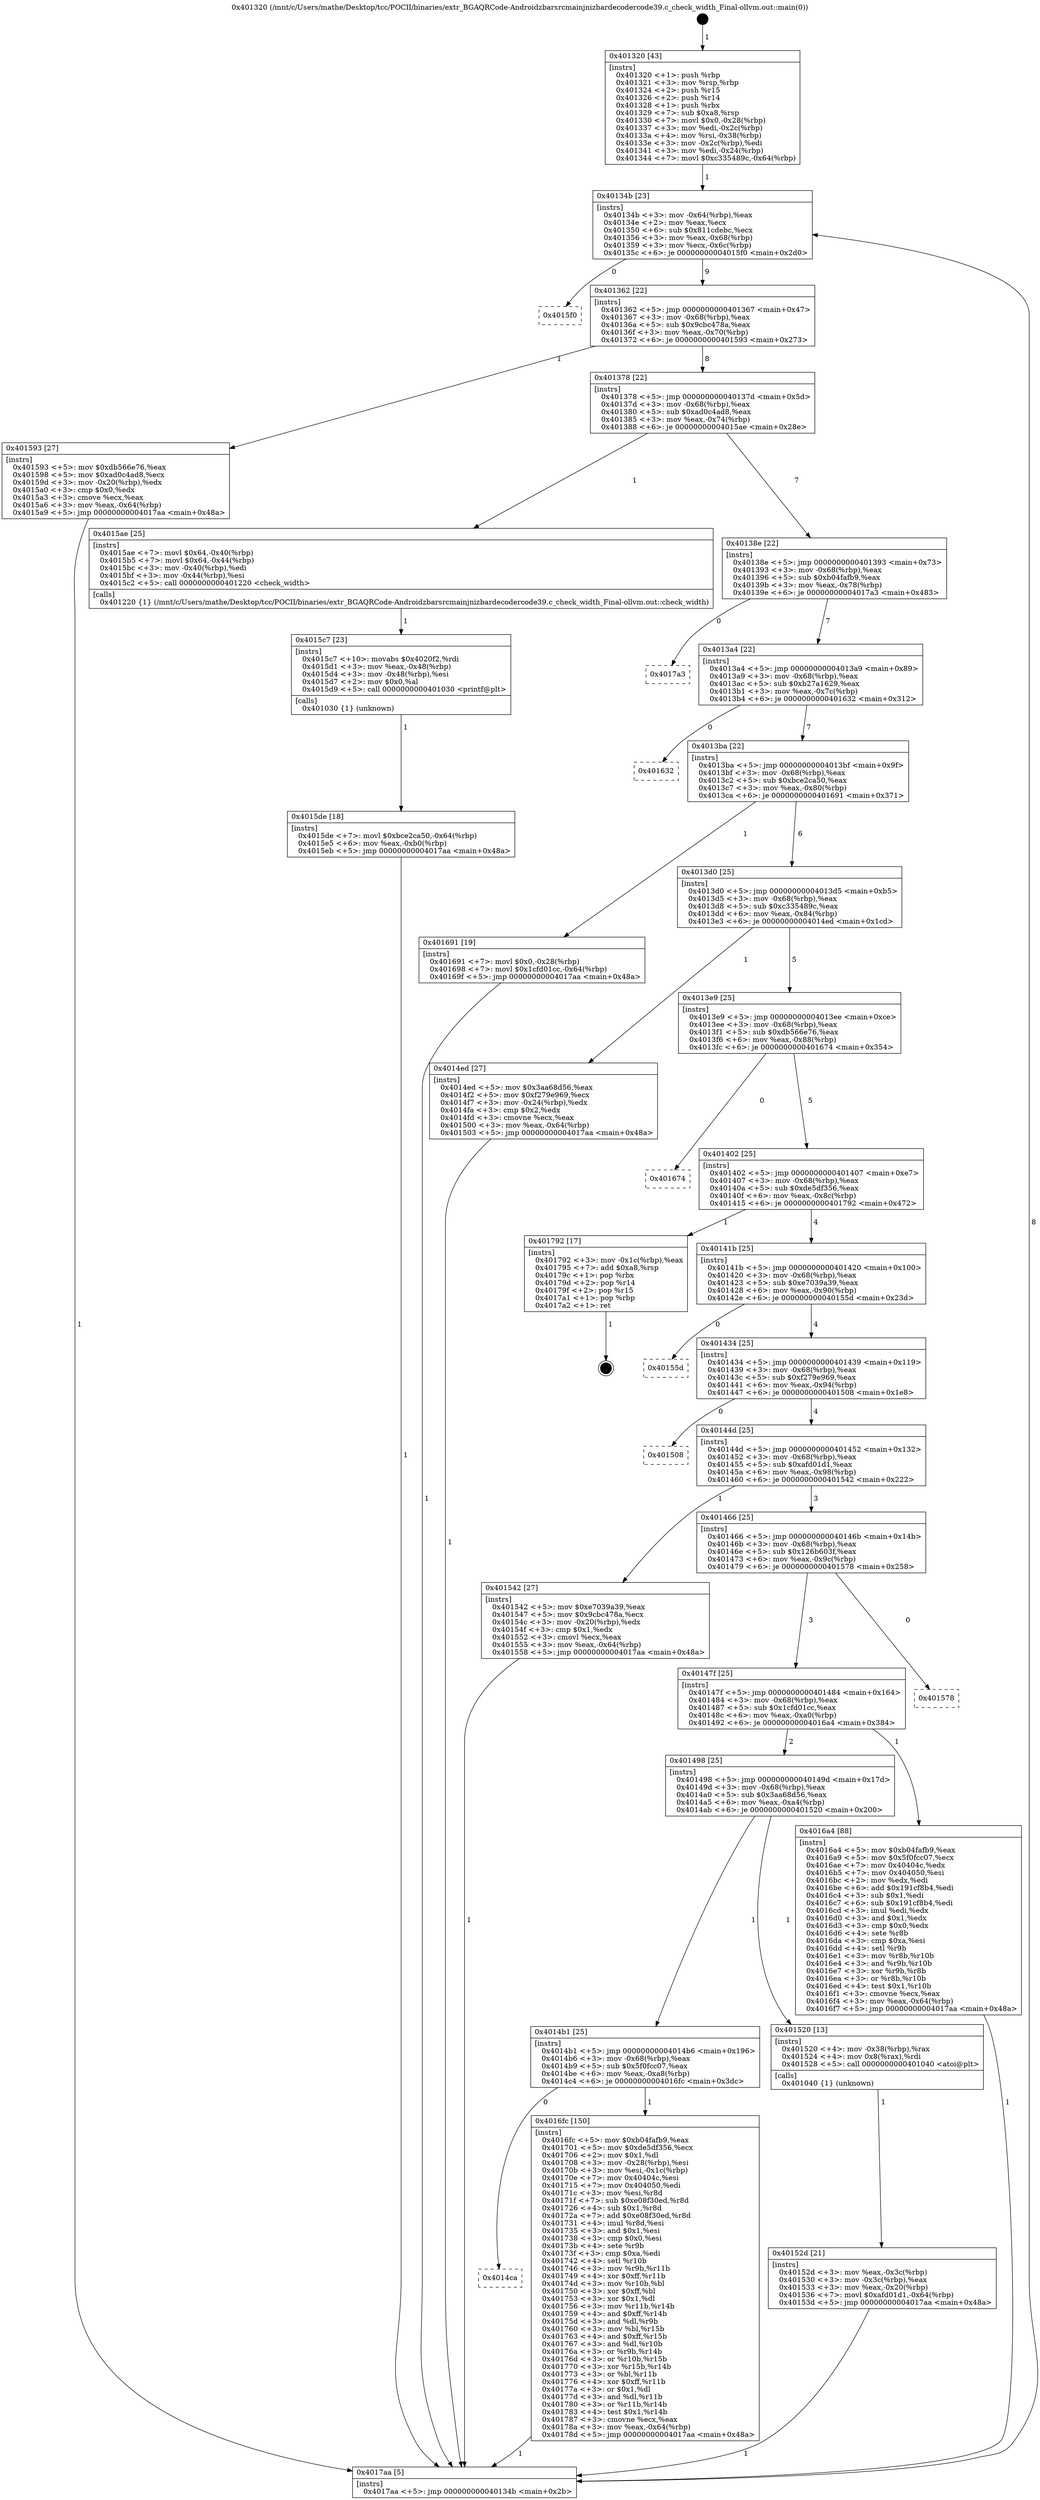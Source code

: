 digraph "0x401320" {
  label = "0x401320 (/mnt/c/Users/mathe/Desktop/tcc/POCII/binaries/extr_BGAQRCode-Androidzbarsrcmainjnizbardecodercode39.c_check_width_Final-ollvm.out::main(0))"
  labelloc = "t"
  node[shape=record]

  Entry [label="",width=0.3,height=0.3,shape=circle,fillcolor=black,style=filled]
  "0x40134b" [label="{
     0x40134b [23]\l
     | [instrs]\l
     &nbsp;&nbsp;0x40134b \<+3\>: mov -0x64(%rbp),%eax\l
     &nbsp;&nbsp;0x40134e \<+2\>: mov %eax,%ecx\l
     &nbsp;&nbsp;0x401350 \<+6\>: sub $0x811cdebc,%ecx\l
     &nbsp;&nbsp;0x401356 \<+3\>: mov %eax,-0x68(%rbp)\l
     &nbsp;&nbsp;0x401359 \<+3\>: mov %ecx,-0x6c(%rbp)\l
     &nbsp;&nbsp;0x40135c \<+6\>: je 00000000004015f0 \<main+0x2d0\>\l
  }"]
  "0x4015f0" [label="{
     0x4015f0\l
  }", style=dashed]
  "0x401362" [label="{
     0x401362 [22]\l
     | [instrs]\l
     &nbsp;&nbsp;0x401362 \<+5\>: jmp 0000000000401367 \<main+0x47\>\l
     &nbsp;&nbsp;0x401367 \<+3\>: mov -0x68(%rbp),%eax\l
     &nbsp;&nbsp;0x40136a \<+5\>: sub $0x9cbc478a,%eax\l
     &nbsp;&nbsp;0x40136f \<+3\>: mov %eax,-0x70(%rbp)\l
     &nbsp;&nbsp;0x401372 \<+6\>: je 0000000000401593 \<main+0x273\>\l
  }"]
  Exit [label="",width=0.3,height=0.3,shape=circle,fillcolor=black,style=filled,peripheries=2]
  "0x401593" [label="{
     0x401593 [27]\l
     | [instrs]\l
     &nbsp;&nbsp;0x401593 \<+5\>: mov $0xdb566e76,%eax\l
     &nbsp;&nbsp;0x401598 \<+5\>: mov $0xad0c4ad8,%ecx\l
     &nbsp;&nbsp;0x40159d \<+3\>: mov -0x20(%rbp),%edx\l
     &nbsp;&nbsp;0x4015a0 \<+3\>: cmp $0x0,%edx\l
     &nbsp;&nbsp;0x4015a3 \<+3\>: cmove %ecx,%eax\l
     &nbsp;&nbsp;0x4015a6 \<+3\>: mov %eax,-0x64(%rbp)\l
     &nbsp;&nbsp;0x4015a9 \<+5\>: jmp 00000000004017aa \<main+0x48a\>\l
  }"]
  "0x401378" [label="{
     0x401378 [22]\l
     | [instrs]\l
     &nbsp;&nbsp;0x401378 \<+5\>: jmp 000000000040137d \<main+0x5d\>\l
     &nbsp;&nbsp;0x40137d \<+3\>: mov -0x68(%rbp),%eax\l
     &nbsp;&nbsp;0x401380 \<+5\>: sub $0xad0c4ad8,%eax\l
     &nbsp;&nbsp;0x401385 \<+3\>: mov %eax,-0x74(%rbp)\l
     &nbsp;&nbsp;0x401388 \<+6\>: je 00000000004015ae \<main+0x28e\>\l
  }"]
  "0x4014ca" [label="{
     0x4014ca\l
  }", style=dashed]
  "0x4015ae" [label="{
     0x4015ae [25]\l
     | [instrs]\l
     &nbsp;&nbsp;0x4015ae \<+7\>: movl $0x64,-0x40(%rbp)\l
     &nbsp;&nbsp;0x4015b5 \<+7\>: movl $0x64,-0x44(%rbp)\l
     &nbsp;&nbsp;0x4015bc \<+3\>: mov -0x40(%rbp),%edi\l
     &nbsp;&nbsp;0x4015bf \<+3\>: mov -0x44(%rbp),%esi\l
     &nbsp;&nbsp;0x4015c2 \<+5\>: call 0000000000401220 \<check_width\>\l
     | [calls]\l
     &nbsp;&nbsp;0x401220 \{1\} (/mnt/c/Users/mathe/Desktop/tcc/POCII/binaries/extr_BGAQRCode-Androidzbarsrcmainjnizbardecodercode39.c_check_width_Final-ollvm.out::check_width)\l
  }"]
  "0x40138e" [label="{
     0x40138e [22]\l
     | [instrs]\l
     &nbsp;&nbsp;0x40138e \<+5\>: jmp 0000000000401393 \<main+0x73\>\l
     &nbsp;&nbsp;0x401393 \<+3\>: mov -0x68(%rbp),%eax\l
     &nbsp;&nbsp;0x401396 \<+5\>: sub $0xb04fafb9,%eax\l
     &nbsp;&nbsp;0x40139b \<+3\>: mov %eax,-0x78(%rbp)\l
     &nbsp;&nbsp;0x40139e \<+6\>: je 00000000004017a3 \<main+0x483\>\l
  }"]
  "0x4016fc" [label="{
     0x4016fc [150]\l
     | [instrs]\l
     &nbsp;&nbsp;0x4016fc \<+5\>: mov $0xb04fafb9,%eax\l
     &nbsp;&nbsp;0x401701 \<+5\>: mov $0xde5df356,%ecx\l
     &nbsp;&nbsp;0x401706 \<+2\>: mov $0x1,%dl\l
     &nbsp;&nbsp;0x401708 \<+3\>: mov -0x28(%rbp),%esi\l
     &nbsp;&nbsp;0x40170b \<+3\>: mov %esi,-0x1c(%rbp)\l
     &nbsp;&nbsp;0x40170e \<+7\>: mov 0x40404c,%esi\l
     &nbsp;&nbsp;0x401715 \<+7\>: mov 0x404050,%edi\l
     &nbsp;&nbsp;0x40171c \<+3\>: mov %esi,%r8d\l
     &nbsp;&nbsp;0x40171f \<+7\>: sub $0xe08f30ed,%r8d\l
     &nbsp;&nbsp;0x401726 \<+4\>: sub $0x1,%r8d\l
     &nbsp;&nbsp;0x40172a \<+7\>: add $0xe08f30ed,%r8d\l
     &nbsp;&nbsp;0x401731 \<+4\>: imul %r8d,%esi\l
     &nbsp;&nbsp;0x401735 \<+3\>: and $0x1,%esi\l
     &nbsp;&nbsp;0x401738 \<+3\>: cmp $0x0,%esi\l
     &nbsp;&nbsp;0x40173b \<+4\>: sete %r9b\l
     &nbsp;&nbsp;0x40173f \<+3\>: cmp $0xa,%edi\l
     &nbsp;&nbsp;0x401742 \<+4\>: setl %r10b\l
     &nbsp;&nbsp;0x401746 \<+3\>: mov %r9b,%r11b\l
     &nbsp;&nbsp;0x401749 \<+4\>: xor $0xff,%r11b\l
     &nbsp;&nbsp;0x40174d \<+3\>: mov %r10b,%bl\l
     &nbsp;&nbsp;0x401750 \<+3\>: xor $0xff,%bl\l
     &nbsp;&nbsp;0x401753 \<+3\>: xor $0x1,%dl\l
     &nbsp;&nbsp;0x401756 \<+3\>: mov %r11b,%r14b\l
     &nbsp;&nbsp;0x401759 \<+4\>: and $0xff,%r14b\l
     &nbsp;&nbsp;0x40175d \<+3\>: and %dl,%r9b\l
     &nbsp;&nbsp;0x401760 \<+3\>: mov %bl,%r15b\l
     &nbsp;&nbsp;0x401763 \<+4\>: and $0xff,%r15b\l
     &nbsp;&nbsp;0x401767 \<+3\>: and %dl,%r10b\l
     &nbsp;&nbsp;0x40176a \<+3\>: or %r9b,%r14b\l
     &nbsp;&nbsp;0x40176d \<+3\>: or %r10b,%r15b\l
     &nbsp;&nbsp;0x401770 \<+3\>: xor %r15b,%r14b\l
     &nbsp;&nbsp;0x401773 \<+3\>: or %bl,%r11b\l
     &nbsp;&nbsp;0x401776 \<+4\>: xor $0xff,%r11b\l
     &nbsp;&nbsp;0x40177a \<+3\>: or $0x1,%dl\l
     &nbsp;&nbsp;0x40177d \<+3\>: and %dl,%r11b\l
     &nbsp;&nbsp;0x401780 \<+3\>: or %r11b,%r14b\l
     &nbsp;&nbsp;0x401783 \<+4\>: test $0x1,%r14b\l
     &nbsp;&nbsp;0x401787 \<+3\>: cmovne %ecx,%eax\l
     &nbsp;&nbsp;0x40178a \<+3\>: mov %eax,-0x64(%rbp)\l
     &nbsp;&nbsp;0x40178d \<+5\>: jmp 00000000004017aa \<main+0x48a\>\l
  }"]
  "0x4017a3" [label="{
     0x4017a3\l
  }", style=dashed]
  "0x4013a4" [label="{
     0x4013a4 [22]\l
     | [instrs]\l
     &nbsp;&nbsp;0x4013a4 \<+5\>: jmp 00000000004013a9 \<main+0x89\>\l
     &nbsp;&nbsp;0x4013a9 \<+3\>: mov -0x68(%rbp),%eax\l
     &nbsp;&nbsp;0x4013ac \<+5\>: sub $0xb27a1629,%eax\l
     &nbsp;&nbsp;0x4013b1 \<+3\>: mov %eax,-0x7c(%rbp)\l
     &nbsp;&nbsp;0x4013b4 \<+6\>: je 0000000000401632 \<main+0x312\>\l
  }"]
  "0x4015de" [label="{
     0x4015de [18]\l
     | [instrs]\l
     &nbsp;&nbsp;0x4015de \<+7\>: movl $0xbce2ca50,-0x64(%rbp)\l
     &nbsp;&nbsp;0x4015e5 \<+6\>: mov %eax,-0xb0(%rbp)\l
     &nbsp;&nbsp;0x4015eb \<+5\>: jmp 00000000004017aa \<main+0x48a\>\l
  }"]
  "0x401632" [label="{
     0x401632\l
  }", style=dashed]
  "0x4013ba" [label="{
     0x4013ba [22]\l
     | [instrs]\l
     &nbsp;&nbsp;0x4013ba \<+5\>: jmp 00000000004013bf \<main+0x9f\>\l
     &nbsp;&nbsp;0x4013bf \<+3\>: mov -0x68(%rbp),%eax\l
     &nbsp;&nbsp;0x4013c2 \<+5\>: sub $0xbce2ca50,%eax\l
     &nbsp;&nbsp;0x4013c7 \<+3\>: mov %eax,-0x80(%rbp)\l
     &nbsp;&nbsp;0x4013ca \<+6\>: je 0000000000401691 \<main+0x371\>\l
  }"]
  "0x4015c7" [label="{
     0x4015c7 [23]\l
     | [instrs]\l
     &nbsp;&nbsp;0x4015c7 \<+10\>: movabs $0x4020f2,%rdi\l
     &nbsp;&nbsp;0x4015d1 \<+3\>: mov %eax,-0x48(%rbp)\l
     &nbsp;&nbsp;0x4015d4 \<+3\>: mov -0x48(%rbp),%esi\l
     &nbsp;&nbsp;0x4015d7 \<+2\>: mov $0x0,%al\l
     &nbsp;&nbsp;0x4015d9 \<+5\>: call 0000000000401030 \<printf@plt\>\l
     | [calls]\l
     &nbsp;&nbsp;0x401030 \{1\} (unknown)\l
  }"]
  "0x401691" [label="{
     0x401691 [19]\l
     | [instrs]\l
     &nbsp;&nbsp;0x401691 \<+7\>: movl $0x0,-0x28(%rbp)\l
     &nbsp;&nbsp;0x401698 \<+7\>: movl $0x1cfd01cc,-0x64(%rbp)\l
     &nbsp;&nbsp;0x40169f \<+5\>: jmp 00000000004017aa \<main+0x48a\>\l
  }"]
  "0x4013d0" [label="{
     0x4013d0 [25]\l
     | [instrs]\l
     &nbsp;&nbsp;0x4013d0 \<+5\>: jmp 00000000004013d5 \<main+0xb5\>\l
     &nbsp;&nbsp;0x4013d5 \<+3\>: mov -0x68(%rbp),%eax\l
     &nbsp;&nbsp;0x4013d8 \<+5\>: sub $0xc335489c,%eax\l
     &nbsp;&nbsp;0x4013dd \<+6\>: mov %eax,-0x84(%rbp)\l
     &nbsp;&nbsp;0x4013e3 \<+6\>: je 00000000004014ed \<main+0x1cd\>\l
  }"]
  "0x40152d" [label="{
     0x40152d [21]\l
     | [instrs]\l
     &nbsp;&nbsp;0x40152d \<+3\>: mov %eax,-0x3c(%rbp)\l
     &nbsp;&nbsp;0x401530 \<+3\>: mov -0x3c(%rbp),%eax\l
     &nbsp;&nbsp;0x401533 \<+3\>: mov %eax,-0x20(%rbp)\l
     &nbsp;&nbsp;0x401536 \<+7\>: movl $0xafd01d1,-0x64(%rbp)\l
     &nbsp;&nbsp;0x40153d \<+5\>: jmp 00000000004017aa \<main+0x48a\>\l
  }"]
  "0x4014ed" [label="{
     0x4014ed [27]\l
     | [instrs]\l
     &nbsp;&nbsp;0x4014ed \<+5\>: mov $0x3aa68d56,%eax\l
     &nbsp;&nbsp;0x4014f2 \<+5\>: mov $0xf279e969,%ecx\l
     &nbsp;&nbsp;0x4014f7 \<+3\>: mov -0x24(%rbp),%edx\l
     &nbsp;&nbsp;0x4014fa \<+3\>: cmp $0x2,%edx\l
     &nbsp;&nbsp;0x4014fd \<+3\>: cmovne %ecx,%eax\l
     &nbsp;&nbsp;0x401500 \<+3\>: mov %eax,-0x64(%rbp)\l
     &nbsp;&nbsp;0x401503 \<+5\>: jmp 00000000004017aa \<main+0x48a\>\l
  }"]
  "0x4013e9" [label="{
     0x4013e9 [25]\l
     | [instrs]\l
     &nbsp;&nbsp;0x4013e9 \<+5\>: jmp 00000000004013ee \<main+0xce\>\l
     &nbsp;&nbsp;0x4013ee \<+3\>: mov -0x68(%rbp),%eax\l
     &nbsp;&nbsp;0x4013f1 \<+5\>: sub $0xdb566e76,%eax\l
     &nbsp;&nbsp;0x4013f6 \<+6\>: mov %eax,-0x88(%rbp)\l
     &nbsp;&nbsp;0x4013fc \<+6\>: je 0000000000401674 \<main+0x354\>\l
  }"]
  "0x4017aa" [label="{
     0x4017aa [5]\l
     | [instrs]\l
     &nbsp;&nbsp;0x4017aa \<+5\>: jmp 000000000040134b \<main+0x2b\>\l
  }"]
  "0x401320" [label="{
     0x401320 [43]\l
     | [instrs]\l
     &nbsp;&nbsp;0x401320 \<+1\>: push %rbp\l
     &nbsp;&nbsp;0x401321 \<+3\>: mov %rsp,%rbp\l
     &nbsp;&nbsp;0x401324 \<+2\>: push %r15\l
     &nbsp;&nbsp;0x401326 \<+2\>: push %r14\l
     &nbsp;&nbsp;0x401328 \<+1\>: push %rbx\l
     &nbsp;&nbsp;0x401329 \<+7\>: sub $0xa8,%rsp\l
     &nbsp;&nbsp;0x401330 \<+7\>: movl $0x0,-0x28(%rbp)\l
     &nbsp;&nbsp;0x401337 \<+3\>: mov %edi,-0x2c(%rbp)\l
     &nbsp;&nbsp;0x40133a \<+4\>: mov %rsi,-0x38(%rbp)\l
     &nbsp;&nbsp;0x40133e \<+3\>: mov -0x2c(%rbp),%edi\l
     &nbsp;&nbsp;0x401341 \<+3\>: mov %edi,-0x24(%rbp)\l
     &nbsp;&nbsp;0x401344 \<+7\>: movl $0xc335489c,-0x64(%rbp)\l
  }"]
  "0x4014b1" [label="{
     0x4014b1 [25]\l
     | [instrs]\l
     &nbsp;&nbsp;0x4014b1 \<+5\>: jmp 00000000004014b6 \<main+0x196\>\l
     &nbsp;&nbsp;0x4014b6 \<+3\>: mov -0x68(%rbp),%eax\l
     &nbsp;&nbsp;0x4014b9 \<+5\>: sub $0x5f0fcc07,%eax\l
     &nbsp;&nbsp;0x4014be \<+6\>: mov %eax,-0xa8(%rbp)\l
     &nbsp;&nbsp;0x4014c4 \<+6\>: je 00000000004016fc \<main+0x3dc\>\l
  }"]
  "0x401674" [label="{
     0x401674\l
  }", style=dashed]
  "0x401402" [label="{
     0x401402 [25]\l
     | [instrs]\l
     &nbsp;&nbsp;0x401402 \<+5\>: jmp 0000000000401407 \<main+0xe7\>\l
     &nbsp;&nbsp;0x401407 \<+3\>: mov -0x68(%rbp),%eax\l
     &nbsp;&nbsp;0x40140a \<+5\>: sub $0xde5df356,%eax\l
     &nbsp;&nbsp;0x40140f \<+6\>: mov %eax,-0x8c(%rbp)\l
     &nbsp;&nbsp;0x401415 \<+6\>: je 0000000000401792 \<main+0x472\>\l
  }"]
  "0x401520" [label="{
     0x401520 [13]\l
     | [instrs]\l
     &nbsp;&nbsp;0x401520 \<+4\>: mov -0x38(%rbp),%rax\l
     &nbsp;&nbsp;0x401524 \<+4\>: mov 0x8(%rax),%rdi\l
     &nbsp;&nbsp;0x401528 \<+5\>: call 0000000000401040 \<atoi@plt\>\l
     | [calls]\l
     &nbsp;&nbsp;0x401040 \{1\} (unknown)\l
  }"]
  "0x401792" [label="{
     0x401792 [17]\l
     | [instrs]\l
     &nbsp;&nbsp;0x401792 \<+3\>: mov -0x1c(%rbp),%eax\l
     &nbsp;&nbsp;0x401795 \<+7\>: add $0xa8,%rsp\l
     &nbsp;&nbsp;0x40179c \<+1\>: pop %rbx\l
     &nbsp;&nbsp;0x40179d \<+2\>: pop %r14\l
     &nbsp;&nbsp;0x40179f \<+2\>: pop %r15\l
     &nbsp;&nbsp;0x4017a1 \<+1\>: pop %rbp\l
     &nbsp;&nbsp;0x4017a2 \<+1\>: ret\l
  }"]
  "0x40141b" [label="{
     0x40141b [25]\l
     | [instrs]\l
     &nbsp;&nbsp;0x40141b \<+5\>: jmp 0000000000401420 \<main+0x100\>\l
     &nbsp;&nbsp;0x401420 \<+3\>: mov -0x68(%rbp),%eax\l
     &nbsp;&nbsp;0x401423 \<+5\>: sub $0xe7039a39,%eax\l
     &nbsp;&nbsp;0x401428 \<+6\>: mov %eax,-0x90(%rbp)\l
     &nbsp;&nbsp;0x40142e \<+6\>: je 000000000040155d \<main+0x23d\>\l
  }"]
  "0x401498" [label="{
     0x401498 [25]\l
     | [instrs]\l
     &nbsp;&nbsp;0x401498 \<+5\>: jmp 000000000040149d \<main+0x17d\>\l
     &nbsp;&nbsp;0x40149d \<+3\>: mov -0x68(%rbp),%eax\l
     &nbsp;&nbsp;0x4014a0 \<+5\>: sub $0x3aa68d56,%eax\l
     &nbsp;&nbsp;0x4014a5 \<+6\>: mov %eax,-0xa4(%rbp)\l
     &nbsp;&nbsp;0x4014ab \<+6\>: je 0000000000401520 \<main+0x200\>\l
  }"]
  "0x40155d" [label="{
     0x40155d\l
  }", style=dashed]
  "0x401434" [label="{
     0x401434 [25]\l
     | [instrs]\l
     &nbsp;&nbsp;0x401434 \<+5\>: jmp 0000000000401439 \<main+0x119\>\l
     &nbsp;&nbsp;0x401439 \<+3\>: mov -0x68(%rbp),%eax\l
     &nbsp;&nbsp;0x40143c \<+5\>: sub $0xf279e969,%eax\l
     &nbsp;&nbsp;0x401441 \<+6\>: mov %eax,-0x94(%rbp)\l
     &nbsp;&nbsp;0x401447 \<+6\>: je 0000000000401508 \<main+0x1e8\>\l
  }"]
  "0x4016a4" [label="{
     0x4016a4 [88]\l
     | [instrs]\l
     &nbsp;&nbsp;0x4016a4 \<+5\>: mov $0xb04fafb9,%eax\l
     &nbsp;&nbsp;0x4016a9 \<+5\>: mov $0x5f0fcc07,%ecx\l
     &nbsp;&nbsp;0x4016ae \<+7\>: mov 0x40404c,%edx\l
     &nbsp;&nbsp;0x4016b5 \<+7\>: mov 0x404050,%esi\l
     &nbsp;&nbsp;0x4016bc \<+2\>: mov %edx,%edi\l
     &nbsp;&nbsp;0x4016be \<+6\>: add $0x191cf8b4,%edi\l
     &nbsp;&nbsp;0x4016c4 \<+3\>: sub $0x1,%edi\l
     &nbsp;&nbsp;0x4016c7 \<+6\>: sub $0x191cf8b4,%edi\l
     &nbsp;&nbsp;0x4016cd \<+3\>: imul %edi,%edx\l
     &nbsp;&nbsp;0x4016d0 \<+3\>: and $0x1,%edx\l
     &nbsp;&nbsp;0x4016d3 \<+3\>: cmp $0x0,%edx\l
     &nbsp;&nbsp;0x4016d6 \<+4\>: sete %r8b\l
     &nbsp;&nbsp;0x4016da \<+3\>: cmp $0xa,%esi\l
     &nbsp;&nbsp;0x4016dd \<+4\>: setl %r9b\l
     &nbsp;&nbsp;0x4016e1 \<+3\>: mov %r8b,%r10b\l
     &nbsp;&nbsp;0x4016e4 \<+3\>: and %r9b,%r10b\l
     &nbsp;&nbsp;0x4016e7 \<+3\>: xor %r9b,%r8b\l
     &nbsp;&nbsp;0x4016ea \<+3\>: or %r8b,%r10b\l
     &nbsp;&nbsp;0x4016ed \<+4\>: test $0x1,%r10b\l
     &nbsp;&nbsp;0x4016f1 \<+3\>: cmovne %ecx,%eax\l
     &nbsp;&nbsp;0x4016f4 \<+3\>: mov %eax,-0x64(%rbp)\l
     &nbsp;&nbsp;0x4016f7 \<+5\>: jmp 00000000004017aa \<main+0x48a\>\l
  }"]
  "0x401508" [label="{
     0x401508\l
  }", style=dashed]
  "0x40144d" [label="{
     0x40144d [25]\l
     | [instrs]\l
     &nbsp;&nbsp;0x40144d \<+5\>: jmp 0000000000401452 \<main+0x132\>\l
     &nbsp;&nbsp;0x401452 \<+3\>: mov -0x68(%rbp),%eax\l
     &nbsp;&nbsp;0x401455 \<+5\>: sub $0xafd01d1,%eax\l
     &nbsp;&nbsp;0x40145a \<+6\>: mov %eax,-0x98(%rbp)\l
     &nbsp;&nbsp;0x401460 \<+6\>: je 0000000000401542 \<main+0x222\>\l
  }"]
  "0x40147f" [label="{
     0x40147f [25]\l
     | [instrs]\l
     &nbsp;&nbsp;0x40147f \<+5\>: jmp 0000000000401484 \<main+0x164\>\l
     &nbsp;&nbsp;0x401484 \<+3\>: mov -0x68(%rbp),%eax\l
     &nbsp;&nbsp;0x401487 \<+5\>: sub $0x1cfd01cc,%eax\l
     &nbsp;&nbsp;0x40148c \<+6\>: mov %eax,-0xa0(%rbp)\l
     &nbsp;&nbsp;0x401492 \<+6\>: je 00000000004016a4 \<main+0x384\>\l
  }"]
  "0x401542" [label="{
     0x401542 [27]\l
     | [instrs]\l
     &nbsp;&nbsp;0x401542 \<+5\>: mov $0xe7039a39,%eax\l
     &nbsp;&nbsp;0x401547 \<+5\>: mov $0x9cbc478a,%ecx\l
     &nbsp;&nbsp;0x40154c \<+3\>: mov -0x20(%rbp),%edx\l
     &nbsp;&nbsp;0x40154f \<+3\>: cmp $0x1,%edx\l
     &nbsp;&nbsp;0x401552 \<+3\>: cmovl %ecx,%eax\l
     &nbsp;&nbsp;0x401555 \<+3\>: mov %eax,-0x64(%rbp)\l
     &nbsp;&nbsp;0x401558 \<+5\>: jmp 00000000004017aa \<main+0x48a\>\l
  }"]
  "0x401466" [label="{
     0x401466 [25]\l
     | [instrs]\l
     &nbsp;&nbsp;0x401466 \<+5\>: jmp 000000000040146b \<main+0x14b\>\l
     &nbsp;&nbsp;0x40146b \<+3\>: mov -0x68(%rbp),%eax\l
     &nbsp;&nbsp;0x40146e \<+5\>: sub $0x126b603f,%eax\l
     &nbsp;&nbsp;0x401473 \<+6\>: mov %eax,-0x9c(%rbp)\l
     &nbsp;&nbsp;0x401479 \<+6\>: je 0000000000401578 \<main+0x258\>\l
  }"]
  "0x401578" [label="{
     0x401578\l
  }", style=dashed]
  Entry -> "0x401320" [label=" 1"]
  "0x40134b" -> "0x4015f0" [label=" 0"]
  "0x40134b" -> "0x401362" [label=" 9"]
  "0x401792" -> Exit [label=" 1"]
  "0x401362" -> "0x401593" [label=" 1"]
  "0x401362" -> "0x401378" [label=" 8"]
  "0x4016fc" -> "0x4017aa" [label=" 1"]
  "0x401378" -> "0x4015ae" [label=" 1"]
  "0x401378" -> "0x40138e" [label=" 7"]
  "0x4014b1" -> "0x4014ca" [label=" 0"]
  "0x40138e" -> "0x4017a3" [label=" 0"]
  "0x40138e" -> "0x4013a4" [label=" 7"]
  "0x4014b1" -> "0x4016fc" [label=" 1"]
  "0x4013a4" -> "0x401632" [label=" 0"]
  "0x4013a4" -> "0x4013ba" [label=" 7"]
  "0x4016a4" -> "0x4017aa" [label=" 1"]
  "0x4013ba" -> "0x401691" [label=" 1"]
  "0x4013ba" -> "0x4013d0" [label=" 6"]
  "0x401691" -> "0x4017aa" [label=" 1"]
  "0x4013d0" -> "0x4014ed" [label=" 1"]
  "0x4013d0" -> "0x4013e9" [label=" 5"]
  "0x4014ed" -> "0x4017aa" [label=" 1"]
  "0x401320" -> "0x40134b" [label=" 1"]
  "0x4017aa" -> "0x40134b" [label=" 8"]
  "0x4015de" -> "0x4017aa" [label=" 1"]
  "0x4013e9" -> "0x401674" [label=" 0"]
  "0x4013e9" -> "0x401402" [label=" 5"]
  "0x4015c7" -> "0x4015de" [label=" 1"]
  "0x401402" -> "0x401792" [label=" 1"]
  "0x401402" -> "0x40141b" [label=" 4"]
  "0x4015ae" -> "0x4015c7" [label=" 1"]
  "0x40141b" -> "0x40155d" [label=" 0"]
  "0x40141b" -> "0x401434" [label=" 4"]
  "0x401542" -> "0x4017aa" [label=" 1"]
  "0x401434" -> "0x401508" [label=" 0"]
  "0x401434" -> "0x40144d" [label=" 4"]
  "0x40152d" -> "0x4017aa" [label=" 1"]
  "0x40144d" -> "0x401542" [label=" 1"]
  "0x40144d" -> "0x401466" [label=" 3"]
  "0x401498" -> "0x4014b1" [label=" 1"]
  "0x401466" -> "0x401578" [label=" 0"]
  "0x401466" -> "0x40147f" [label=" 3"]
  "0x401520" -> "0x40152d" [label=" 1"]
  "0x40147f" -> "0x4016a4" [label=" 1"]
  "0x40147f" -> "0x401498" [label=" 2"]
  "0x401593" -> "0x4017aa" [label=" 1"]
  "0x401498" -> "0x401520" [label=" 1"]
}
